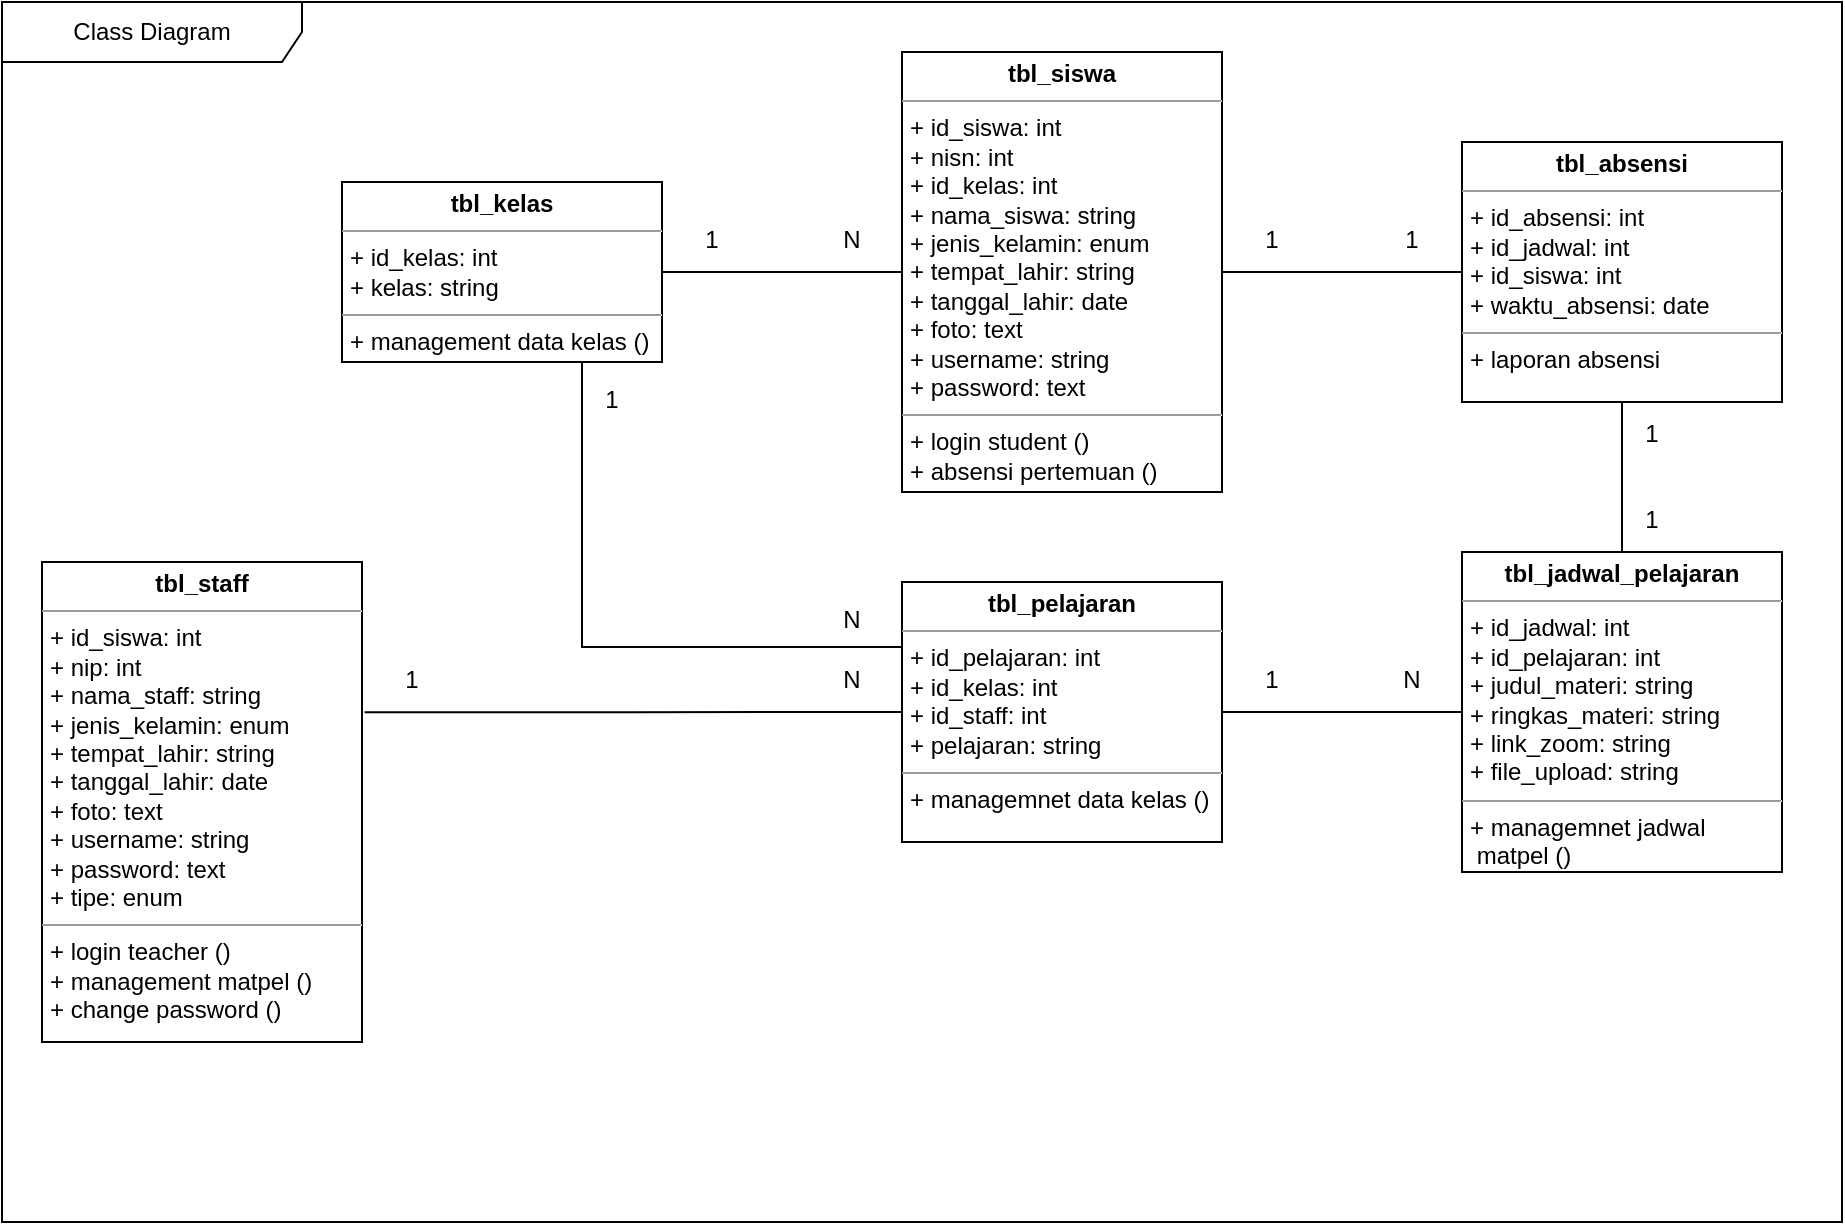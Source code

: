 <mxfile version="17.4.2" type="device"><diagram id="dRpZkegA0qMVDgRKrSHW" name="Page-1"><mxGraphModel dx="1567" dy="1005" grid="1" gridSize="10" guides="1" tooltips="1" connect="1" arrows="1" fold="1" page="1" pageScale="1" pageWidth="850" pageHeight="1100" math="0" shadow="0"><root><mxCell id="0"/><mxCell id="1" parent="0"/><mxCell id="yAwguF5Db2ndta4MCLVF-7" style="edgeStyle=orthogonalEdgeStyle;rounded=0;orthogonalLoop=1;jettySize=auto;html=1;exitX=0.75;exitY=1;exitDx=0;exitDy=0;entryX=0;entryY=0.25;entryDx=0;entryDy=0;endArrow=none;endFill=0;" parent="1" source="yAwguF5Db2ndta4MCLVF-2" target="yAwguF5Db2ndta4MCLVF-6" edge="1"><mxGeometry relative="1" as="geometry"/></mxCell><mxCell id="yAwguF5Db2ndta4MCLVF-2" value="&lt;p style=&quot;margin: 0px ; margin-top: 4px ; text-align: center&quot;&gt;&lt;b&gt;tbl_kelas&lt;/b&gt;&lt;/p&gt;&lt;hr size=&quot;1&quot;&gt;&lt;p style=&quot;margin: 0px ; margin-left: 4px&quot;&gt;+ id_kelas: int&lt;/p&gt;&lt;p style=&quot;margin: 0px ; margin-left: 4px&quot;&gt;+ kelas: string&lt;br&gt;&lt;/p&gt;&lt;hr size=&quot;1&quot;&gt;&lt;p style=&quot;margin: 0px ; margin-left: 4px&quot;&gt;+ management data kelas ()&lt;/p&gt;" style="verticalAlign=top;align=left;overflow=fill;fontSize=12;fontFamily=Helvetica;html=1;" parent="1" vertex="1"><mxGeometry x="170" y="180" width="160" height="90" as="geometry"/></mxCell><mxCell id="yAwguF5Db2ndta4MCLVF-4" style="edgeStyle=orthogonalEdgeStyle;rounded=0;orthogonalLoop=1;jettySize=auto;html=1;exitX=0;exitY=0.5;exitDx=0;exitDy=0;endArrow=none;endFill=0;" parent="1" source="yAwguF5Db2ndta4MCLVF-3" target="yAwguF5Db2ndta4MCLVF-2" edge="1"><mxGeometry relative="1" as="geometry"/></mxCell><mxCell id="Bu_YfgqeTNdpsXJgHYqI-4" style="edgeStyle=orthogonalEdgeStyle;rounded=0;orthogonalLoop=1;jettySize=auto;html=1;exitX=1;exitY=0.5;exitDx=0;exitDy=0;endArrow=none;endFill=0;" edge="1" parent="1" source="yAwguF5Db2ndta4MCLVF-3" target="Bu_YfgqeTNdpsXJgHYqI-2"><mxGeometry relative="1" as="geometry"/></mxCell><mxCell id="yAwguF5Db2ndta4MCLVF-3" value="&lt;p style=&quot;margin: 0px ; margin-top: 4px ; text-align: center&quot;&gt;&lt;b&gt;tbl_siswa&lt;/b&gt;&lt;/p&gt;&lt;hr size=&quot;1&quot;&gt;&lt;p style=&quot;margin: 0px ; margin-left: 4px&quot;&gt;+ id_siswa: int&lt;/p&gt;&lt;p style=&quot;margin: 0px ; margin-left: 4px&quot;&gt;+ nisn: int&lt;/p&gt;&lt;p style=&quot;margin: 0px ; margin-left: 4px&quot;&gt;+ id_kelas: int&lt;br&gt;&lt;/p&gt;&lt;p style=&quot;margin: 0px ; margin-left: 4px&quot;&gt;+ nama_siswa: string&lt;br&gt;&lt;/p&gt;&lt;p style=&quot;margin: 0px ; margin-left: 4px&quot;&gt;+ jenis_kelamin: enum&lt;br&gt;&lt;/p&gt;&lt;p style=&quot;margin: 0px ; margin-left: 4px&quot;&gt;+ tempat_lahir: string&lt;br&gt;&lt;/p&gt;&lt;p style=&quot;margin: 0px ; margin-left: 4px&quot;&gt;+ tanggal_lahir: date&lt;br&gt;&lt;/p&gt;&lt;p style=&quot;margin: 0px ; margin-left: 4px&quot;&gt;+ foto: text&lt;br&gt;&lt;/p&gt;&lt;p style=&quot;margin: 0px ; margin-left: 4px&quot;&gt;+ username: string&lt;br&gt;&lt;/p&gt;&lt;p style=&quot;margin: 0px ; margin-left: 4px&quot;&gt;+ password: text&lt;/p&gt;&lt;hr size=&quot;1&quot;&gt;&lt;p style=&quot;margin: 0px ; margin-left: 4px&quot;&gt;+ login student ()&lt;/p&gt;&lt;p style=&quot;margin: 0px ; margin-left: 4px&quot;&gt;+ absensi pertemuan ()&lt;/p&gt;" style="verticalAlign=top;align=left;overflow=fill;fontSize=12;fontFamily=Helvetica;html=1;" parent="1" vertex="1"><mxGeometry x="450" y="115" width="160" height="220" as="geometry"/></mxCell><mxCell id="yAwguF5Db2ndta4MCLVF-8" style="edgeStyle=orthogonalEdgeStyle;rounded=0;orthogonalLoop=1;jettySize=auto;html=1;exitX=1.008;exitY=0.313;exitDx=0;exitDy=0;entryX=0;entryY=0.5;entryDx=0;entryDy=0;endArrow=none;endFill=0;exitPerimeter=0;" parent="1" source="yAwguF5Db2ndta4MCLVF-5" target="yAwguF5Db2ndta4MCLVF-6" edge="1"><mxGeometry relative="1" as="geometry"/></mxCell><mxCell id="yAwguF5Db2ndta4MCLVF-5" value="&lt;p style=&quot;margin: 0px ; margin-top: 4px ; text-align: center&quot;&gt;&lt;b&gt;tbl_staff&lt;/b&gt;&lt;/p&gt;&lt;hr size=&quot;1&quot;&gt;&lt;p style=&quot;margin: 0px ; margin-left: 4px&quot;&gt;+ id_siswa: int&lt;/p&gt;&lt;p style=&quot;margin: 0px ; margin-left: 4px&quot;&gt;+ nip: int&lt;/p&gt;&lt;p style=&quot;margin: 0px ; margin-left: 4px&quot;&gt;&lt;span&gt;+ nama_staff: string&lt;/span&gt;&lt;br&gt;&lt;/p&gt;&lt;p style=&quot;margin: 0px ; margin-left: 4px&quot;&gt;+ jenis_kelamin: enum&lt;br&gt;&lt;/p&gt;&lt;p style=&quot;margin: 0px ; margin-left: 4px&quot;&gt;+ tempat_lahir: string&lt;br&gt;&lt;/p&gt;&lt;p style=&quot;margin: 0px ; margin-left: 4px&quot;&gt;+ tanggal_lahir: date&lt;br&gt;&lt;/p&gt;&lt;p style=&quot;margin: 0px ; margin-left: 4px&quot;&gt;+ foto: text&lt;br&gt;&lt;/p&gt;&lt;p style=&quot;margin: 0px ; margin-left: 4px&quot;&gt;+ username: string&lt;br&gt;&lt;/p&gt;&lt;p style=&quot;margin: 0px ; margin-left: 4px&quot;&gt;+ password: text&lt;/p&gt;&lt;p style=&quot;margin: 0px ; margin-left: 4px&quot;&gt;&lt;span style=&quot;color: rgba(0 , 0 , 0 , 0) ; font-family: monospace ; font-size: 0px&quot;&gt;%3CmxGraphModel%3E%3Croot%3E%3CmxCell%20id%3D%220%22%2F%3E%3CmxCell%20id%3D%221%22%20parent%3D%220%22%2F%3E%3CmxCell%20id%3D%222%22%20value%3D%22%26lt%3Bp%20style%3D%26quot%3Bmargin%3A%200px%20%3B%20margin-top%3A%204px%20%3B%20text-align%3A%20center%26quot%3B%26gt%3B%26lt%3Bb%26gt%3Btbl_siswa%26lt%3B%2Fb%26gt%3B%26lt%3B%2Fp%26gt%3B%26lt%3Bhr%20size%3D%26quot%3B1%26quot%3B%26gt%3B%26lt%3Bp%20style%3D%26quot%3Bmargin%3A%200px%20%3B%20margin-left%3A%204px%26quot%3B%26gt%3B%2B%20id_siswa%3A%20int%26lt%3B%2Fp%26gt%3B%26lt%3Bp%20style%3D%26quot%3Bmargin%3A%200px%20%3B%20margin-left%3A%204px%26quot%3B%26gt%3B%2B%20nisn%3A%20int%26lt%3B%2Fp%26gt%3B%26lt%3Bp%20style%3D%26quot%3Bmargin%3A%200px%20%3B%20margin-left%3A%204px%26quot%3B%26gt%3B%2B%20id_kelas%3A%20int%26lt%3Bbr%26gt%3B%26lt%3B%2Fp%26gt%3B%26lt%3Bp%20style%3D%26quot%3Bmargin%3A%200px%20%3B%20margin-left%3A%204px%26quot%3B%26gt%3B%2B%20nama_siswa%3A%20string%26lt%3Bbr%26gt%3B%26lt%3B%2Fp%26gt%3B%26lt%3Bp%20style%3D%26quot%3Bmargin%3A%200px%20%3B%20margin-left%3A%204px%26quot%3B%26gt%3B%2B%20jenis_kelamin%3A%20enum%26lt%3Bbr%26gt%3B%26lt%3B%2Fp%26gt%3B%26lt%3Bp%20style%3D%26quot%3Bmargin%3A%200px%20%3B%20margin-left%3A%204px%26quot%3B%26gt%3B%2B%20tempat_lahir%3A%20string%26lt%3Bbr%26gt%3B%26lt%3B%2Fp%26gt%3B%26lt%3Bp%20style%3D%26quot%3Bmargin%3A%200px%20%3B%20margin-left%3A%204px%26quot%3B%26gt%3B%2B%20tanggal_lahir%3A%20date%26lt%3Bbr%26gt%3B%26lt%3B%2Fp%26gt%3B%26lt%3Bp%20style%3D%26quot%3Bmargin%3A%200px%20%3B%20margin-left%3A%204px%26quot%3B%26gt%3B%2B%20foto%3A%20text%26lt%3Bbr%26gt%3B%26lt%3B%2Fp%26gt%3B%26lt%3Bp%20style%3D%26quot%3Bmargin%3A%200px%20%3B%20margin-left%3A%204px%26quot%3B%26gt%3B%2B%20username%3A%20string%26lt%3Bbr%26gt%3B%26lt%3B%2Fp%26gt%3B%26lt%3Bp%20style%3D%26quot%3Bmargin%3A%200px%20%3B%20margin-left%3A%204px%26quot%3B%26gt%3B%2B%20password%3A%20text%26lt%3B%2Fp%26gt%3B%26lt%3Bhr%20size%3D%26quot%3B1%26quot%3B%26gt%3B%26lt%3Bp%20style%3D%26quot%3Bmargin%3A%200px%20%3B%20margin-left%3A%204px%26quot%3B%26gt%3B%2B%20login%20student%20()%26lt%3B%2Fp%26gt%3B%26lt%3Bp%20style%3D%26quot%3Bmargin%3A%200px%20%3B%20margin-left%3A%204px%26quot%3B%26gt%3B%2B%20absensi%20pertemuan%20()%26lt%3B%2Fp%26gt%3B%22%20style%3D%22verticalAlign%3Dtop%3Balign%3Dleft%3Boverflow%3Dfill%3BfontSize%3D12%3BfontFamily%3DHelvetica%3Bhtml%3D1%3B%22%20vertex%3D%221%22%20parent%3D%221%22%3E%3CmxGeometry%20x%3D%22450%22%20y%3D%22115%22%20width%3D%22160%22%20height%3D%22220%22%20as%3D%22geometry%22%2F%3E%3C%2FmxCell%3E%3C%2Froot%3E%3C%2FmxGraphModel%3E&lt;/span&gt;&lt;span&gt;+ tipe: enum&lt;/span&gt;&lt;/p&gt;&lt;hr size=&quot;1&quot;&gt;&lt;p style=&quot;margin: 0px ; margin-left: 4px&quot;&gt;+ login teacher ()&lt;/p&gt;&lt;p style=&quot;margin: 0px ; margin-left: 4px&quot;&gt;+ management matpel ()&lt;/p&gt;&lt;p style=&quot;margin: 0px 0px 0px 4px&quot;&gt;+ change password ()&lt;/p&gt;&lt;div&gt;&lt;br&gt;&lt;/div&gt;" style="verticalAlign=top;align=left;overflow=fill;fontSize=12;fontFamily=Helvetica;html=1;" parent="1" vertex="1"><mxGeometry x="20" y="370" width="160" height="240" as="geometry"/></mxCell><mxCell id="Bu_YfgqeTNdpsXJgHYqI-1" style="edgeStyle=orthogonalEdgeStyle;rounded=0;orthogonalLoop=1;jettySize=auto;html=1;exitX=1;exitY=0.5;exitDx=0;exitDy=0;entryX=0;entryY=0.5;entryDx=0;entryDy=0;endArrow=none;endFill=0;" edge="1" parent="1" source="yAwguF5Db2ndta4MCLVF-6" target="yAwguF5Db2ndta4MCLVF-9"><mxGeometry relative="1" as="geometry"/></mxCell><mxCell id="yAwguF5Db2ndta4MCLVF-6" value="&lt;p style=&quot;margin: 0px ; margin-top: 4px ; text-align: center&quot;&gt;&lt;b&gt;tbl_pelajaran&lt;/b&gt;&lt;/p&gt;&lt;hr size=&quot;1&quot;&gt;&lt;p style=&quot;margin: 0px ; margin-left: 4px&quot;&gt;+ id_pelajaran: int&lt;br&gt;&lt;/p&gt;&lt;p style=&quot;margin: 0px ; margin-left: 4px&quot;&gt;+ id_kelas: int&lt;/p&gt;&lt;p style=&quot;margin: 0px ; margin-left: 4px&quot;&gt;+ id_staff: int&lt;br&gt;&lt;/p&gt;&lt;p style=&quot;margin: 0px ; margin-left: 4px&quot;&gt;+ pelajaran: string&lt;br&gt;&lt;/p&gt;&lt;hr size=&quot;1&quot;&gt;&lt;p style=&quot;margin: 0px ; margin-left: 4px&quot;&gt;+ managemnet data kelas ()&lt;/p&gt;" style="verticalAlign=top;align=left;overflow=fill;fontSize=12;fontFamily=Helvetica;html=1;" parent="1" vertex="1"><mxGeometry x="450" y="380" width="160" height="130" as="geometry"/></mxCell><mxCell id="Bu_YfgqeTNdpsXJgHYqI-3" style="edgeStyle=orthogonalEdgeStyle;rounded=0;orthogonalLoop=1;jettySize=auto;html=1;exitX=0.5;exitY=0;exitDx=0;exitDy=0;entryX=0.5;entryY=1;entryDx=0;entryDy=0;endArrow=none;endFill=0;" edge="1" parent="1" source="yAwguF5Db2ndta4MCLVF-9" target="Bu_YfgqeTNdpsXJgHYqI-2"><mxGeometry relative="1" as="geometry"/></mxCell><mxCell id="yAwguF5Db2ndta4MCLVF-9" value="&lt;p style=&quot;margin: 0px ; margin-top: 4px ; text-align: center&quot;&gt;&lt;b&gt;tbl_jadwal_pelajaran&lt;/b&gt;&lt;/p&gt;&lt;hr size=&quot;1&quot;&gt;&lt;p style=&quot;margin: 0px ; margin-left: 4px&quot;&gt;+ id_jadwal: int&lt;br&gt;&lt;/p&gt;&lt;p style=&quot;margin: 0px ; margin-left: 4px&quot;&gt;+ id_pelajaran: int&lt;/p&gt;&lt;p style=&quot;margin: 0px ; margin-left: 4px&quot;&gt;+ judul_materi: string&lt;br&gt;&lt;/p&gt;&lt;p style=&quot;margin: 0px ; margin-left: 4px&quot;&gt;+ ringkas_materi: string&lt;br&gt;&lt;/p&gt;&lt;p style=&quot;margin: 0px ; margin-left: 4px&quot;&gt;+ link_zoom: string&lt;br&gt;&lt;/p&gt;&lt;p style=&quot;margin: 0px ; margin-left: 4px&quot;&gt;+ file_upload: string&lt;br&gt;&lt;/p&gt;&lt;hr size=&quot;1&quot;&gt;&lt;p style=&quot;margin: 0px ; margin-left: 4px&quot;&gt;+ managemnet jadwal&lt;/p&gt;&lt;p style=&quot;margin: 0px ; margin-left: 4px&quot;&gt;&amp;nbsp;matpel ()&lt;/p&gt;" style="verticalAlign=top;align=left;overflow=fill;fontSize=12;fontFamily=Helvetica;html=1;" parent="1" vertex="1"><mxGeometry x="730" y="365" width="160" height="160" as="geometry"/></mxCell><mxCell id="Bu_YfgqeTNdpsXJgHYqI-2" value="&lt;p style=&quot;margin: 0px ; margin-top: 4px ; text-align: center&quot;&gt;&lt;b&gt;tbl_absensi&lt;/b&gt;&lt;/p&gt;&lt;hr size=&quot;1&quot;&gt;&lt;p style=&quot;margin: 0px ; margin-left: 4px&quot;&gt;+ id_absensi: int&lt;br&gt;&lt;/p&gt;&lt;p style=&quot;margin: 0px ; margin-left: 4px&quot;&gt;+ id_jadwal: int&lt;/p&gt;&lt;p style=&quot;margin: 0px ; margin-left: 4px&quot;&gt;+ id_siswa: int&lt;br&gt;&lt;/p&gt;&lt;p style=&quot;margin: 0px ; margin-left: 4px&quot;&gt;+ waktu_absensi: date&lt;br&gt;&lt;/p&gt;&lt;hr size=&quot;1&quot;&gt;&lt;p style=&quot;margin: 0px ; margin-left: 4px&quot;&gt;+ laporan absensi&lt;/p&gt;" style="verticalAlign=top;align=left;overflow=fill;fontSize=12;fontFamily=Helvetica;html=1;" vertex="1" parent="1"><mxGeometry x="730" y="160" width="160" height="130" as="geometry"/></mxCell><mxCell id="Bu_YfgqeTNdpsXJgHYqI-5" value="1" style="text;html=1;strokeColor=none;fillColor=none;align=center;verticalAlign=middle;whiteSpace=wrap;rounded=0;" vertex="1" parent="1"><mxGeometry x="340" y="200" width="30" height="17" as="geometry"/></mxCell><mxCell id="Bu_YfgqeTNdpsXJgHYqI-8" value="N" style="text;html=1;strokeColor=none;fillColor=none;align=center;verticalAlign=middle;whiteSpace=wrap;rounded=0;" vertex="1" parent="1"><mxGeometry x="410" y="200" width="30" height="17" as="geometry"/></mxCell><mxCell id="Bu_YfgqeTNdpsXJgHYqI-9" value="1" style="text;html=1;strokeColor=none;fillColor=none;align=center;verticalAlign=middle;whiteSpace=wrap;rounded=0;" vertex="1" parent="1"><mxGeometry x="290" y="280" width="30" height="17" as="geometry"/></mxCell><mxCell id="Bu_YfgqeTNdpsXJgHYqI-10" value="N" style="text;html=1;strokeColor=none;fillColor=none;align=center;verticalAlign=middle;whiteSpace=wrap;rounded=0;" vertex="1" parent="1"><mxGeometry x="410" y="390" width="30" height="17" as="geometry"/></mxCell><mxCell id="Bu_YfgqeTNdpsXJgHYqI-11" value="1" style="text;html=1;strokeColor=none;fillColor=none;align=center;verticalAlign=middle;whiteSpace=wrap;rounded=0;" vertex="1" parent="1"><mxGeometry x="190" y="420" width="30" height="17" as="geometry"/></mxCell><mxCell id="Bu_YfgqeTNdpsXJgHYqI-12" value="N" style="text;html=1;strokeColor=none;fillColor=none;align=center;verticalAlign=middle;whiteSpace=wrap;rounded=0;" vertex="1" parent="1"><mxGeometry x="410" y="420" width="30" height="17" as="geometry"/></mxCell><mxCell id="Bu_YfgqeTNdpsXJgHYqI-13" value="1" style="text;html=1;strokeColor=none;fillColor=none;align=center;verticalAlign=middle;whiteSpace=wrap;rounded=0;" vertex="1" parent="1"><mxGeometry x="620" y="200" width="30" height="17" as="geometry"/></mxCell><mxCell id="Bu_YfgqeTNdpsXJgHYqI-15" value="N" style="text;html=1;strokeColor=none;fillColor=none;align=center;verticalAlign=middle;whiteSpace=wrap;rounded=0;" vertex="1" parent="1"><mxGeometry x="690" y="420" width="30" height="17" as="geometry"/></mxCell><mxCell id="Bu_YfgqeTNdpsXJgHYqI-16" value="1" style="text;html=1;strokeColor=none;fillColor=none;align=center;verticalAlign=middle;whiteSpace=wrap;rounded=0;" vertex="1" parent="1"><mxGeometry x="620" y="420" width="30" height="17" as="geometry"/></mxCell><mxCell id="Bu_YfgqeTNdpsXJgHYqI-17" value="1" style="text;html=1;strokeColor=none;fillColor=none;align=center;verticalAlign=middle;whiteSpace=wrap;rounded=0;" vertex="1" parent="1"><mxGeometry x="690" y="200" width="30" height="17" as="geometry"/></mxCell><mxCell id="Bu_YfgqeTNdpsXJgHYqI-18" value="1" style="text;html=1;strokeColor=none;fillColor=none;align=center;verticalAlign=middle;whiteSpace=wrap;rounded=0;" vertex="1" parent="1"><mxGeometry x="810" y="297" width="30" height="17" as="geometry"/></mxCell><mxCell id="Bu_YfgqeTNdpsXJgHYqI-19" value="1" style="text;html=1;strokeColor=none;fillColor=none;align=center;verticalAlign=middle;whiteSpace=wrap;rounded=0;" vertex="1" parent="1"><mxGeometry x="810" y="340" width="30" height="17" as="geometry"/></mxCell><mxCell id="Bu_YfgqeTNdpsXJgHYqI-20" value="Class Diagram" style="shape=umlFrame;whiteSpace=wrap;html=1;width=150;height=30;" vertex="1" parent="1"><mxGeometry y="90" width="920" height="610" as="geometry"/></mxCell></root></mxGraphModel></diagram></mxfile>